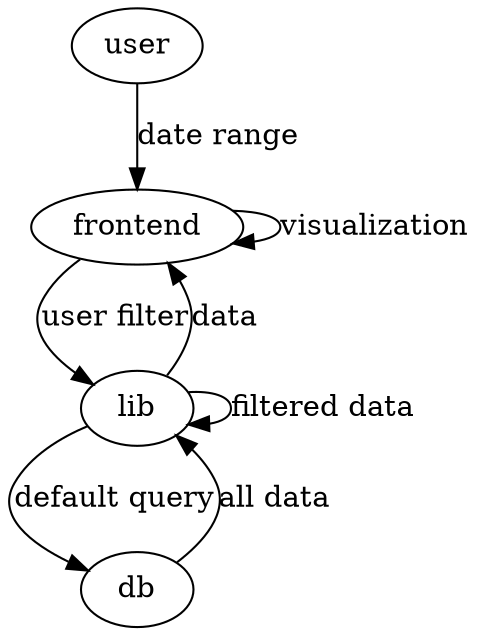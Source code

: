 digraph {
    user -> frontend [label = "date range"]
    frontend -> lib [label = "user filter"]
    lib -> db [label = "default query"]
    db -> lib [label = "all data"]
    lib -> lib [label = "filtered data"]
    lib -> frontend [label = data]
    frontend -> frontend [label = visualization]
}